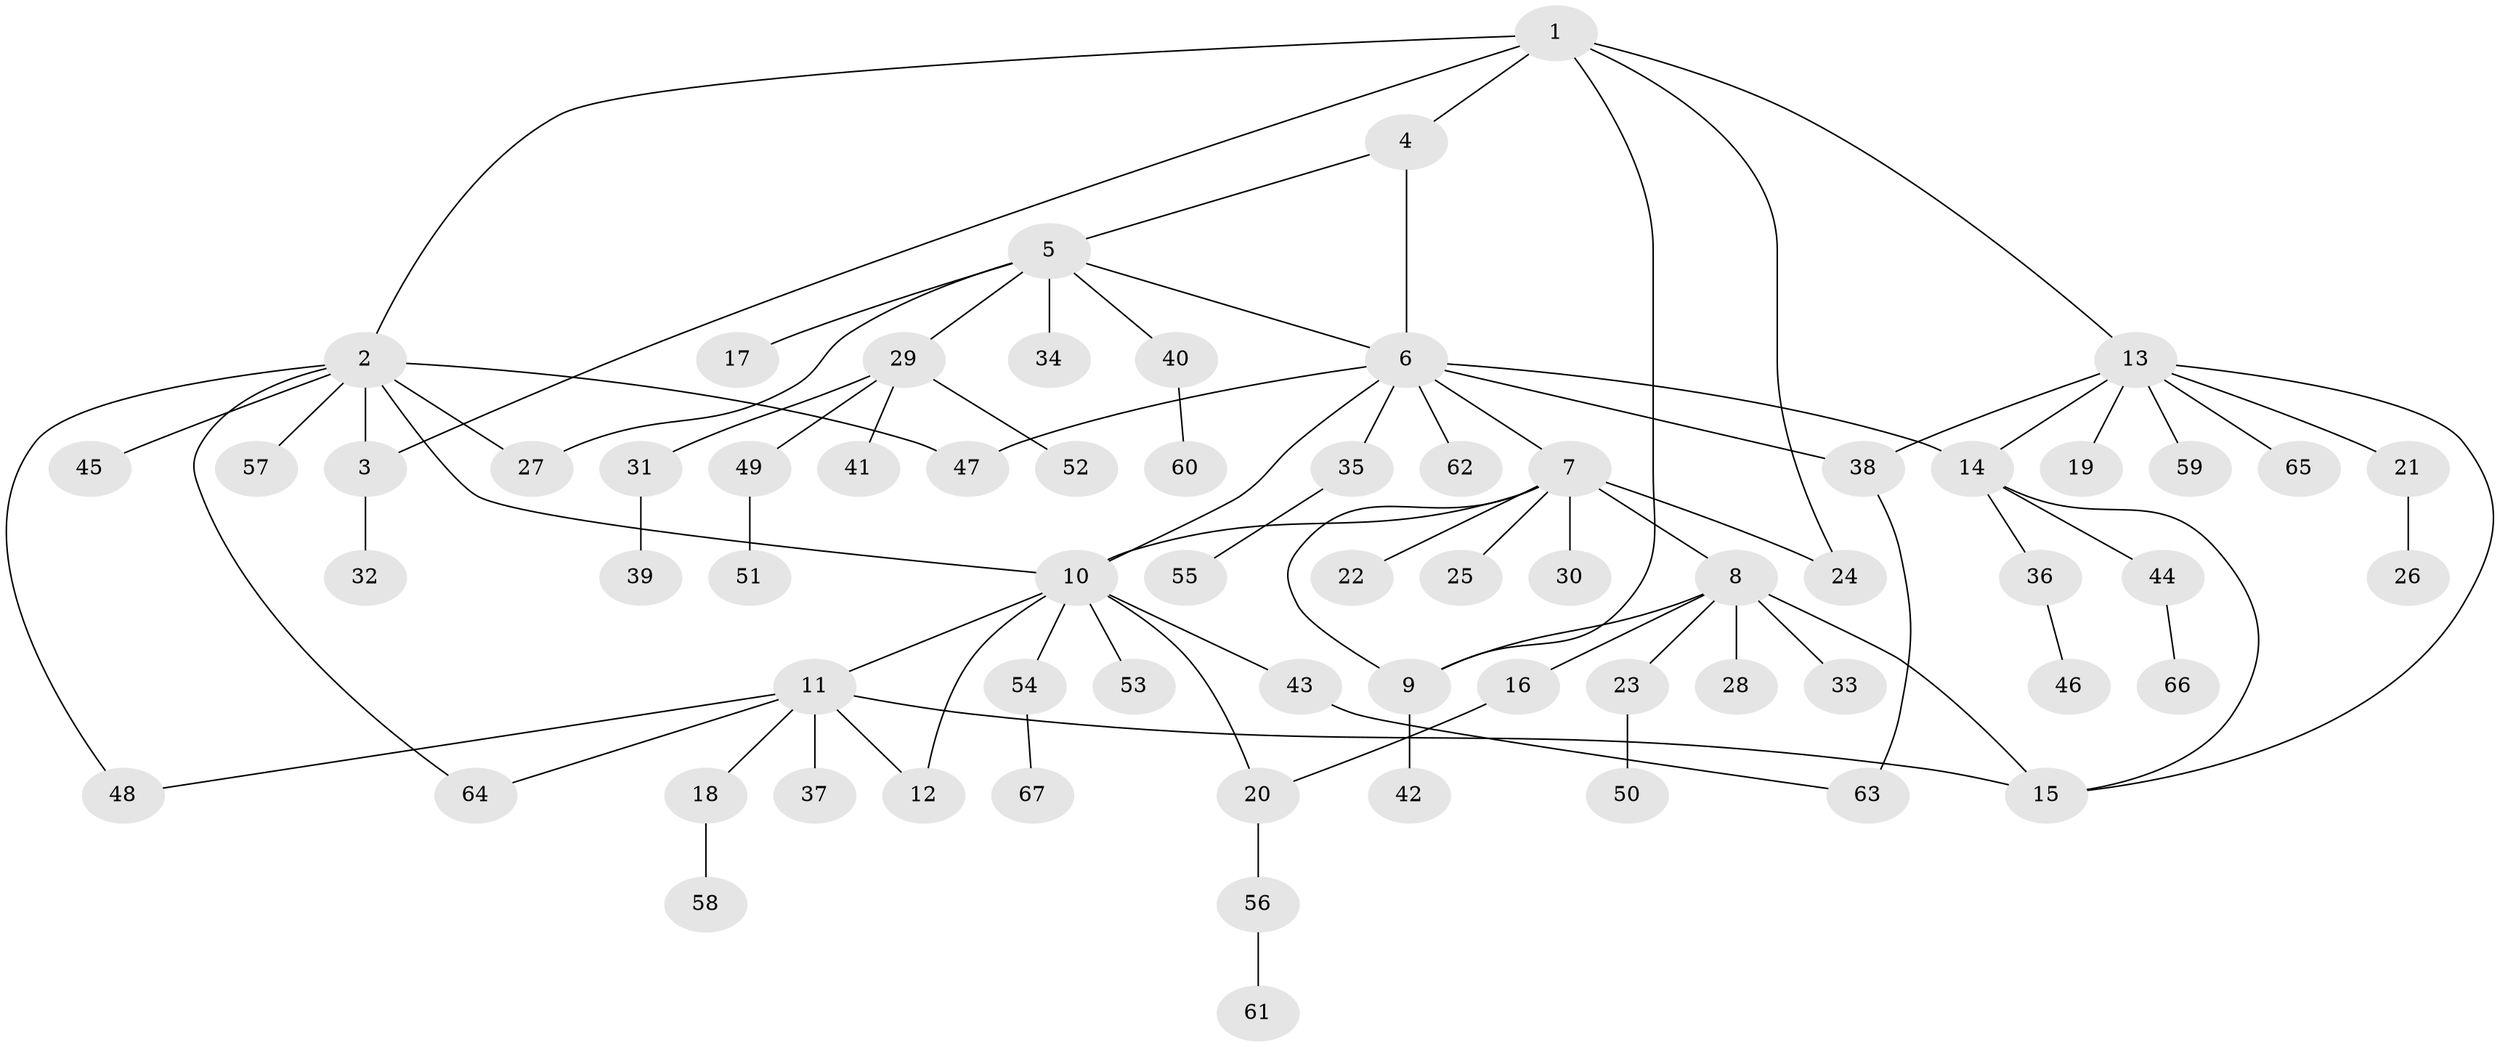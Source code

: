 // coarse degree distribution, {6: 0.05, 7: 0.075, 8: 0.025, 10: 0.025, 9: 0.025, 1: 0.65, 2: 0.15}
// Generated by graph-tools (version 1.1) at 2025/58/03/04/25 21:58:02]
// undirected, 67 vertices, 85 edges
graph export_dot {
graph [start="1"]
  node [color=gray90,style=filled];
  1;
  2;
  3;
  4;
  5;
  6;
  7;
  8;
  9;
  10;
  11;
  12;
  13;
  14;
  15;
  16;
  17;
  18;
  19;
  20;
  21;
  22;
  23;
  24;
  25;
  26;
  27;
  28;
  29;
  30;
  31;
  32;
  33;
  34;
  35;
  36;
  37;
  38;
  39;
  40;
  41;
  42;
  43;
  44;
  45;
  46;
  47;
  48;
  49;
  50;
  51;
  52;
  53;
  54;
  55;
  56;
  57;
  58;
  59;
  60;
  61;
  62;
  63;
  64;
  65;
  66;
  67;
  1 -- 2;
  1 -- 3;
  1 -- 4;
  1 -- 9;
  1 -- 13;
  1 -- 24;
  2 -- 3;
  2 -- 10;
  2 -- 27;
  2 -- 45;
  2 -- 47;
  2 -- 48;
  2 -- 57;
  2 -- 64;
  3 -- 32;
  4 -- 5;
  4 -- 6;
  5 -- 6;
  5 -- 17;
  5 -- 27;
  5 -- 29;
  5 -- 34;
  5 -- 40;
  6 -- 7;
  6 -- 10;
  6 -- 14;
  6 -- 35;
  6 -- 38;
  6 -- 47;
  6 -- 62;
  7 -- 8;
  7 -- 9;
  7 -- 10;
  7 -- 22;
  7 -- 24;
  7 -- 25;
  7 -- 30;
  8 -- 9;
  8 -- 15;
  8 -- 16;
  8 -- 23;
  8 -- 28;
  8 -- 33;
  9 -- 42;
  10 -- 11;
  10 -- 12;
  10 -- 20;
  10 -- 43;
  10 -- 53;
  10 -- 54;
  11 -- 12;
  11 -- 15;
  11 -- 18;
  11 -- 37;
  11 -- 48;
  11 -- 64;
  13 -- 14;
  13 -- 15;
  13 -- 19;
  13 -- 21;
  13 -- 38;
  13 -- 59;
  13 -- 65;
  14 -- 15;
  14 -- 36;
  14 -- 44;
  16 -- 20;
  18 -- 58;
  20 -- 56;
  21 -- 26;
  23 -- 50;
  29 -- 31;
  29 -- 41;
  29 -- 49;
  29 -- 52;
  31 -- 39;
  35 -- 55;
  36 -- 46;
  38 -- 63;
  40 -- 60;
  43 -- 63;
  44 -- 66;
  49 -- 51;
  54 -- 67;
  56 -- 61;
}
